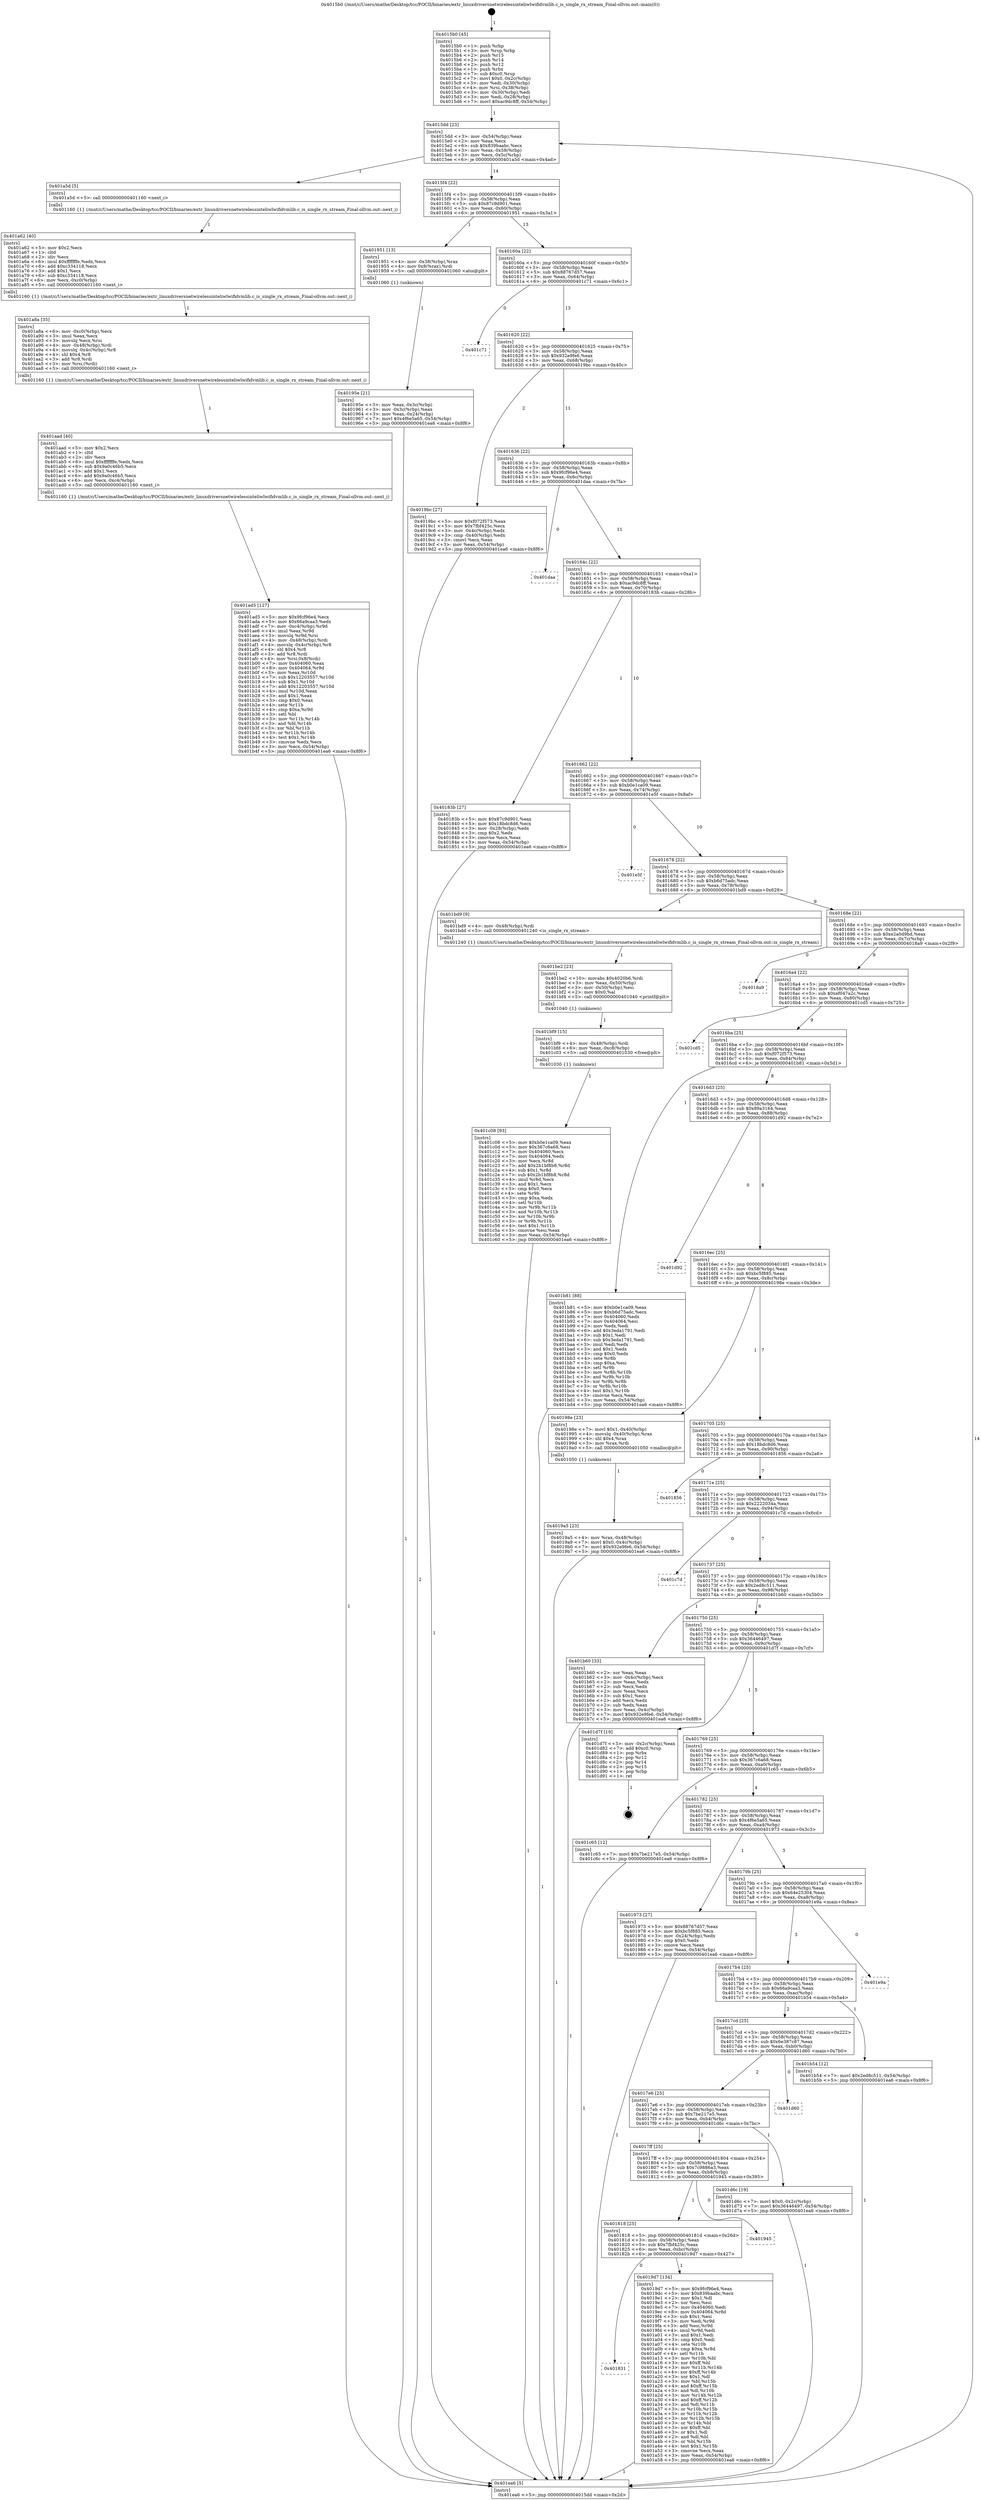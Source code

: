 digraph "0x4015b0" {
  label = "0x4015b0 (/mnt/c/Users/mathe/Desktop/tcc/POCII/binaries/extr_linuxdriversnetwirelessinteliwlwifidvmlib.c_is_single_rx_stream_Final-ollvm.out::main(0))"
  labelloc = "t"
  node[shape=record]

  Entry [label="",width=0.3,height=0.3,shape=circle,fillcolor=black,style=filled]
  "0x4015dd" [label="{
     0x4015dd [23]\l
     | [instrs]\l
     &nbsp;&nbsp;0x4015dd \<+3\>: mov -0x54(%rbp),%eax\l
     &nbsp;&nbsp;0x4015e0 \<+2\>: mov %eax,%ecx\l
     &nbsp;&nbsp;0x4015e2 \<+6\>: sub $0x839baabc,%ecx\l
     &nbsp;&nbsp;0x4015e8 \<+3\>: mov %eax,-0x58(%rbp)\l
     &nbsp;&nbsp;0x4015eb \<+3\>: mov %ecx,-0x5c(%rbp)\l
     &nbsp;&nbsp;0x4015ee \<+6\>: je 0000000000401a5d \<main+0x4ad\>\l
  }"]
  "0x401a5d" [label="{
     0x401a5d [5]\l
     | [instrs]\l
     &nbsp;&nbsp;0x401a5d \<+5\>: call 0000000000401160 \<next_i\>\l
     | [calls]\l
     &nbsp;&nbsp;0x401160 \{1\} (/mnt/c/Users/mathe/Desktop/tcc/POCII/binaries/extr_linuxdriversnetwirelessinteliwlwifidvmlib.c_is_single_rx_stream_Final-ollvm.out::next_i)\l
  }"]
  "0x4015f4" [label="{
     0x4015f4 [22]\l
     | [instrs]\l
     &nbsp;&nbsp;0x4015f4 \<+5\>: jmp 00000000004015f9 \<main+0x49\>\l
     &nbsp;&nbsp;0x4015f9 \<+3\>: mov -0x58(%rbp),%eax\l
     &nbsp;&nbsp;0x4015fc \<+5\>: sub $0x87c9d901,%eax\l
     &nbsp;&nbsp;0x401601 \<+3\>: mov %eax,-0x60(%rbp)\l
     &nbsp;&nbsp;0x401604 \<+6\>: je 0000000000401951 \<main+0x3a1\>\l
  }"]
  Exit [label="",width=0.3,height=0.3,shape=circle,fillcolor=black,style=filled,peripheries=2]
  "0x401951" [label="{
     0x401951 [13]\l
     | [instrs]\l
     &nbsp;&nbsp;0x401951 \<+4\>: mov -0x38(%rbp),%rax\l
     &nbsp;&nbsp;0x401955 \<+4\>: mov 0x8(%rax),%rdi\l
     &nbsp;&nbsp;0x401959 \<+5\>: call 0000000000401060 \<atoi@plt\>\l
     | [calls]\l
     &nbsp;&nbsp;0x401060 \{1\} (unknown)\l
  }"]
  "0x40160a" [label="{
     0x40160a [22]\l
     | [instrs]\l
     &nbsp;&nbsp;0x40160a \<+5\>: jmp 000000000040160f \<main+0x5f\>\l
     &nbsp;&nbsp;0x40160f \<+3\>: mov -0x58(%rbp),%eax\l
     &nbsp;&nbsp;0x401612 \<+5\>: sub $0x88767d57,%eax\l
     &nbsp;&nbsp;0x401617 \<+3\>: mov %eax,-0x64(%rbp)\l
     &nbsp;&nbsp;0x40161a \<+6\>: je 0000000000401c71 \<main+0x6c1\>\l
  }"]
  "0x401c08" [label="{
     0x401c08 [93]\l
     | [instrs]\l
     &nbsp;&nbsp;0x401c08 \<+5\>: mov $0xb0e1ca09,%eax\l
     &nbsp;&nbsp;0x401c0d \<+5\>: mov $0x367c6a68,%esi\l
     &nbsp;&nbsp;0x401c12 \<+7\>: mov 0x404060,%ecx\l
     &nbsp;&nbsp;0x401c19 \<+7\>: mov 0x404064,%edx\l
     &nbsp;&nbsp;0x401c20 \<+3\>: mov %ecx,%r8d\l
     &nbsp;&nbsp;0x401c23 \<+7\>: add $0x2b1bf8b8,%r8d\l
     &nbsp;&nbsp;0x401c2a \<+4\>: sub $0x1,%r8d\l
     &nbsp;&nbsp;0x401c2e \<+7\>: sub $0x2b1bf8b8,%r8d\l
     &nbsp;&nbsp;0x401c35 \<+4\>: imul %r8d,%ecx\l
     &nbsp;&nbsp;0x401c39 \<+3\>: and $0x1,%ecx\l
     &nbsp;&nbsp;0x401c3c \<+3\>: cmp $0x0,%ecx\l
     &nbsp;&nbsp;0x401c3f \<+4\>: sete %r9b\l
     &nbsp;&nbsp;0x401c43 \<+3\>: cmp $0xa,%edx\l
     &nbsp;&nbsp;0x401c46 \<+4\>: setl %r10b\l
     &nbsp;&nbsp;0x401c4a \<+3\>: mov %r9b,%r11b\l
     &nbsp;&nbsp;0x401c4d \<+3\>: and %r10b,%r11b\l
     &nbsp;&nbsp;0x401c50 \<+3\>: xor %r10b,%r9b\l
     &nbsp;&nbsp;0x401c53 \<+3\>: or %r9b,%r11b\l
     &nbsp;&nbsp;0x401c56 \<+4\>: test $0x1,%r11b\l
     &nbsp;&nbsp;0x401c5a \<+3\>: cmovne %esi,%eax\l
     &nbsp;&nbsp;0x401c5d \<+3\>: mov %eax,-0x54(%rbp)\l
     &nbsp;&nbsp;0x401c60 \<+5\>: jmp 0000000000401ea6 \<main+0x8f6\>\l
  }"]
  "0x401c71" [label="{
     0x401c71\l
  }", style=dashed]
  "0x401620" [label="{
     0x401620 [22]\l
     | [instrs]\l
     &nbsp;&nbsp;0x401620 \<+5\>: jmp 0000000000401625 \<main+0x75\>\l
     &nbsp;&nbsp;0x401625 \<+3\>: mov -0x58(%rbp),%eax\l
     &nbsp;&nbsp;0x401628 \<+5\>: sub $0x932e9fe6,%eax\l
     &nbsp;&nbsp;0x40162d \<+3\>: mov %eax,-0x68(%rbp)\l
     &nbsp;&nbsp;0x401630 \<+6\>: je 00000000004019bc \<main+0x40c\>\l
  }"]
  "0x401bf9" [label="{
     0x401bf9 [15]\l
     | [instrs]\l
     &nbsp;&nbsp;0x401bf9 \<+4\>: mov -0x48(%rbp),%rdi\l
     &nbsp;&nbsp;0x401bfd \<+6\>: mov %eax,-0xc8(%rbp)\l
     &nbsp;&nbsp;0x401c03 \<+5\>: call 0000000000401030 \<free@plt\>\l
     | [calls]\l
     &nbsp;&nbsp;0x401030 \{1\} (unknown)\l
  }"]
  "0x4019bc" [label="{
     0x4019bc [27]\l
     | [instrs]\l
     &nbsp;&nbsp;0x4019bc \<+5\>: mov $0xf072f573,%eax\l
     &nbsp;&nbsp;0x4019c1 \<+5\>: mov $0x7fbf425c,%ecx\l
     &nbsp;&nbsp;0x4019c6 \<+3\>: mov -0x4c(%rbp),%edx\l
     &nbsp;&nbsp;0x4019c9 \<+3\>: cmp -0x40(%rbp),%edx\l
     &nbsp;&nbsp;0x4019cc \<+3\>: cmovl %ecx,%eax\l
     &nbsp;&nbsp;0x4019cf \<+3\>: mov %eax,-0x54(%rbp)\l
     &nbsp;&nbsp;0x4019d2 \<+5\>: jmp 0000000000401ea6 \<main+0x8f6\>\l
  }"]
  "0x401636" [label="{
     0x401636 [22]\l
     | [instrs]\l
     &nbsp;&nbsp;0x401636 \<+5\>: jmp 000000000040163b \<main+0x8b\>\l
     &nbsp;&nbsp;0x40163b \<+3\>: mov -0x58(%rbp),%eax\l
     &nbsp;&nbsp;0x40163e \<+5\>: sub $0x9fcf96e4,%eax\l
     &nbsp;&nbsp;0x401643 \<+3\>: mov %eax,-0x6c(%rbp)\l
     &nbsp;&nbsp;0x401646 \<+6\>: je 0000000000401daa \<main+0x7fa\>\l
  }"]
  "0x401be2" [label="{
     0x401be2 [23]\l
     | [instrs]\l
     &nbsp;&nbsp;0x401be2 \<+10\>: movabs $0x4020b6,%rdi\l
     &nbsp;&nbsp;0x401bec \<+3\>: mov %eax,-0x50(%rbp)\l
     &nbsp;&nbsp;0x401bef \<+3\>: mov -0x50(%rbp),%esi\l
     &nbsp;&nbsp;0x401bf2 \<+2\>: mov $0x0,%al\l
     &nbsp;&nbsp;0x401bf4 \<+5\>: call 0000000000401040 \<printf@plt\>\l
     | [calls]\l
     &nbsp;&nbsp;0x401040 \{1\} (unknown)\l
  }"]
  "0x401daa" [label="{
     0x401daa\l
  }", style=dashed]
  "0x40164c" [label="{
     0x40164c [22]\l
     | [instrs]\l
     &nbsp;&nbsp;0x40164c \<+5\>: jmp 0000000000401651 \<main+0xa1\>\l
     &nbsp;&nbsp;0x401651 \<+3\>: mov -0x58(%rbp),%eax\l
     &nbsp;&nbsp;0x401654 \<+5\>: sub $0xac9dc8ff,%eax\l
     &nbsp;&nbsp;0x401659 \<+3\>: mov %eax,-0x70(%rbp)\l
     &nbsp;&nbsp;0x40165c \<+6\>: je 000000000040183b \<main+0x28b\>\l
  }"]
  "0x401ad5" [label="{
     0x401ad5 [127]\l
     | [instrs]\l
     &nbsp;&nbsp;0x401ad5 \<+5\>: mov $0x9fcf96e4,%ecx\l
     &nbsp;&nbsp;0x401ada \<+5\>: mov $0x66a9caa3,%edx\l
     &nbsp;&nbsp;0x401adf \<+7\>: mov -0xc4(%rbp),%r9d\l
     &nbsp;&nbsp;0x401ae6 \<+4\>: imul %eax,%r9d\l
     &nbsp;&nbsp;0x401aea \<+3\>: movslq %r9d,%rsi\l
     &nbsp;&nbsp;0x401aed \<+4\>: mov -0x48(%rbp),%rdi\l
     &nbsp;&nbsp;0x401af1 \<+4\>: movslq -0x4c(%rbp),%r8\l
     &nbsp;&nbsp;0x401af5 \<+4\>: shl $0x4,%r8\l
     &nbsp;&nbsp;0x401af9 \<+3\>: add %r8,%rdi\l
     &nbsp;&nbsp;0x401afc \<+4\>: mov %rsi,0x8(%rdi)\l
     &nbsp;&nbsp;0x401b00 \<+7\>: mov 0x404060,%eax\l
     &nbsp;&nbsp;0x401b07 \<+8\>: mov 0x404064,%r9d\l
     &nbsp;&nbsp;0x401b0f \<+3\>: mov %eax,%r10d\l
     &nbsp;&nbsp;0x401b12 \<+7\>: sub $0x12203557,%r10d\l
     &nbsp;&nbsp;0x401b19 \<+4\>: sub $0x1,%r10d\l
     &nbsp;&nbsp;0x401b1d \<+7\>: add $0x12203557,%r10d\l
     &nbsp;&nbsp;0x401b24 \<+4\>: imul %r10d,%eax\l
     &nbsp;&nbsp;0x401b28 \<+3\>: and $0x1,%eax\l
     &nbsp;&nbsp;0x401b2b \<+3\>: cmp $0x0,%eax\l
     &nbsp;&nbsp;0x401b2e \<+4\>: sete %r11b\l
     &nbsp;&nbsp;0x401b32 \<+4\>: cmp $0xa,%r9d\l
     &nbsp;&nbsp;0x401b36 \<+3\>: setl %bl\l
     &nbsp;&nbsp;0x401b39 \<+3\>: mov %r11b,%r14b\l
     &nbsp;&nbsp;0x401b3c \<+3\>: and %bl,%r14b\l
     &nbsp;&nbsp;0x401b3f \<+3\>: xor %bl,%r11b\l
     &nbsp;&nbsp;0x401b42 \<+3\>: or %r11b,%r14b\l
     &nbsp;&nbsp;0x401b45 \<+4\>: test $0x1,%r14b\l
     &nbsp;&nbsp;0x401b49 \<+3\>: cmovne %edx,%ecx\l
     &nbsp;&nbsp;0x401b4c \<+3\>: mov %ecx,-0x54(%rbp)\l
     &nbsp;&nbsp;0x401b4f \<+5\>: jmp 0000000000401ea6 \<main+0x8f6\>\l
  }"]
  "0x40183b" [label="{
     0x40183b [27]\l
     | [instrs]\l
     &nbsp;&nbsp;0x40183b \<+5\>: mov $0x87c9d901,%eax\l
     &nbsp;&nbsp;0x401840 \<+5\>: mov $0x18bdc8d6,%ecx\l
     &nbsp;&nbsp;0x401845 \<+3\>: mov -0x28(%rbp),%edx\l
     &nbsp;&nbsp;0x401848 \<+3\>: cmp $0x2,%edx\l
     &nbsp;&nbsp;0x40184b \<+3\>: cmovne %ecx,%eax\l
     &nbsp;&nbsp;0x40184e \<+3\>: mov %eax,-0x54(%rbp)\l
     &nbsp;&nbsp;0x401851 \<+5\>: jmp 0000000000401ea6 \<main+0x8f6\>\l
  }"]
  "0x401662" [label="{
     0x401662 [22]\l
     | [instrs]\l
     &nbsp;&nbsp;0x401662 \<+5\>: jmp 0000000000401667 \<main+0xb7\>\l
     &nbsp;&nbsp;0x401667 \<+3\>: mov -0x58(%rbp),%eax\l
     &nbsp;&nbsp;0x40166a \<+5\>: sub $0xb0e1ca09,%eax\l
     &nbsp;&nbsp;0x40166f \<+3\>: mov %eax,-0x74(%rbp)\l
     &nbsp;&nbsp;0x401672 \<+6\>: je 0000000000401e5f \<main+0x8af\>\l
  }"]
  "0x401ea6" [label="{
     0x401ea6 [5]\l
     | [instrs]\l
     &nbsp;&nbsp;0x401ea6 \<+5\>: jmp 00000000004015dd \<main+0x2d\>\l
  }"]
  "0x4015b0" [label="{
     0x4015b0 [45]\l
     | [instrs]\l
     &nbsp;&nbsp;0x4015b0 \<+1\>: push %rbp\l
     &nbsp;&nbsp;0x4015b1 \<+3\>: mov %rsp,%rbp\l
     &nbsp;&nbsp;0x4015b4 \<+2\>: push %r15\l
     &nbsp;&nbsp;0x4015b6 \<+2\>: push %r14\l
     &nbsp;&nbsp;0x4015b8 \<+2\>: push %r12\l
     &nbsp;&nbsp;0x4015ba \<+1\>: push %rbx\l
     &nbsp;&nbsp;0x4015bb \<+7\>: sub $0xc0,%rsp\l
     &nbsp;&nbsp;0x4015c2 \<+7\>: movl $0x0,-0x2c(%rbp)\l
     &nbsp;&nbsp;0x4015c9 \<+3\>: mov %edi,-0x30(%rbp)\l
     &nbsp;&nbsp;0x4015cc \<+4\>: mov %rsi,-0x38(%rbp)\l
     &nbsp;&nbsp;0x4015d0 \<+3\>: mov -0x30(%rbp),%edi\l
     &nbsp;&nbsp;0x4015d3 \<+3\>: mov %edi,-0x28(%rbp)\l
     &nbsp;&nbsp;0x4015d6 \<+7\>: movl $0xac9dc8ff,-0x54(%rbp)\l
  }"]
  "0x40195e" [label="{
     0x40195e [21]\l
     | [instrs]\l
     &nbsp;&nbsp;0x40195e \<+3\>: mov %eax,-0x3c(%rbp)\l
     &nbsp;&nbsp;0x401961 \<+3\>: mov -0x3c(%rbp),%eax\l
     &nbsp;&nbsp;0x401964 \<+3\>: mov %eax,-0x24(%rbp)\l
     &nbsp;&nbsp;0x401967 \<+7\>: movl $0x4f6e5a65,-0x54(%rbp)\l
     &nbsp;&nbsp;0x40196e \<+5\>: jmp 0000000000401ea6 \<main+0x8f6\>\l
  }"]
  "0x401aad" [label="{
     0x401aad [40]\l
     | [instrs]\l
     &nbsp;&nbsp;0x401aad \<+5\>: mov $0x2,%ecx\l
     &nbsp;&nbsp;0x401ab2 \<+1\>: cltd\l
     &nbsp;&nbsp;0x401ab3 \<+2\>: idiv %ecx\l
     &nbsp;&nbsp;0x401ab5 \<+6\>: imul $0xfffffffe,%edx,%ecx\l
     &nbsp;&nbsp;0x401abb \<+6\>: sub $0x9a0c46b5,%ecx\l
     &nbsp;&nbsp;0x401ac1 \<+3\>: add $0x1,%ecx\l
     &nbsp;&nbsp;0x401ac4 \<+6\>: add $0x9a0c46b5,%ecx\l
     &nbsp;&nbsp;0x401aca \<+6\>: mov %ecx,-0xc4(%rbp)\l
     &nbsp;&nbsp;0x401ad0 \<+5\>: call 0000000000401160 \<next_i\>\l
     | [calls]\l
     &nbsp;&nbsp;0x401160 \{1\} (/mnt/c/Users/mathe/Desktop/tcc/POCII/binaries/extr_linuxdriversnetwirelessinteliwlwifidvmlib.c_is_single_rx_stream_Final-ollvm.out::next_i)\l
  }"]
  "0x401e5f" [label="{
     0x401e5f\l
  }", style=dashed]
  "0x401678" [label="{
     0x401678 [22]\l
     | [instrs]\l
     &nbsp;&nbsp;0x401678 \<+5\>: jmp 000000000040167d \<main+0xcd\>\l
     &nbsp;&nbsp;0x40167d \<+3\>: mov -0x58(%rbp),%eax\l
     &nbsp;&nbsp;0x401680 \<+5\>: sub $0xb6d75adc,%eax\l
     &nbsp;&nbsp;0x401685 \<+3\>: mov %eax,-0x78(%rbp)\l
     &nbsp;&nbsp;0x401688 \<+6\>: je 0000000000401bd9 \<main+0x629\>\l
  }"]
  "0x401a8a" [label="{
     0x401a8a [35]\l
     | [instrs]\l
     &nbsp;&nbsp;0x401a8a \<+6\>: mov -0xc0(%rbp),%ecx\l
     &nbsp;&nbsp;0x401a90 \<+3\>: imul %eax,%ecx\l
     &nbsp;&nbsp;0x401a93 \<+3\>: movslq %ecx,%rsi\l
     &nbsp;&nbsp;0x401a96 \<+4\>: mov -0x48(%rbp),%rdi\l
     &nbsp;&nbsp;0x401a9a \<+4\>: movslq -0x4c(%rbp),%r8\l
     &nbsp;&nbsp;0x401a9e \<+4\>: shl $0x4,%r8\l
     &nbsp;&nbsp;0x401aa2 \<+3\>: add %r8,%rdi\l
     &nbsp;&nbsp;0x401aa5 \<+3\>: mov %rsi,(%rdi)\l
     &nbsp;&nbsp;0x401aa8 \<+5\>: call 0000000000401160 \<next_i\>\l
     | [calls]\l
     &nbsp;&nbsp;0x401160 \{1\} (/mnt/c/Users/mathe/Desktop/tcc/POCII/binaries/extr_linuxdriversnetwirelessinteliwlwifidvmlib.c_is_single_rx_stream_Final-ollvm.out::next_i)\l
  }"]
  "0x401bd9" [label="{
     0x401bd9 [9]\l
     | [instrs]\l
     &nbsp;&nbsp;0x401bd9 \<+4\>: mov -0x48(%rbp),%rdi\l
     &nbsp;&nbsp;0x401bdd \<+5\>: call 0000000000401240 \<is_single_rx_stream\>\l
     | [calls]\l
     &nbsp;&nbsp;0x401240 \{1\} (/mnt/c/Users/mathe/Desktop/tcc/POCII/binaries/extr_linuxdriversnetwirelessinteliwlwifidvmlib.c_is_single_rx_stream_Final-ollvm.out::is_single_rx_stream)\l
  }"]
  "0x40168e" [label="{
     0x40168e [22]\l
     | [instrs]\l
     &nbsp;&nbsp;0x40168e \<+5\>: jmp 0000000000401693 \<main+0xe3\>\l
     &nbsp;&nbsp;0x401693 \<+3\>: mov -0x58(%rbp),%eax\l
     &nbsp;&nbsp;0x401696 \<+5\>: sub $0xe2a0d9bd,%eax\l
     &nbsp;&nbsp;0x40169b \<+3\>: mov %eax,-0x7c(%rbp)\l
     &nbsp;&nbsp;0x40169e \<+6\>: je 00000000004018a9 \<main+0x2f9\>\l
  }"]
  "0x401a62" [label="{
     0x401a62 [40]\l
     | [instrs]\l
     &nbsp;&nbsp;0x401a62 \<+5\>: mov $0x2,%ecx\l
     &nbsp;&nbsp;0x401a67 \<+1\>: cltd\l
     &nbsp;&nbsp;0x401a68 \<+2\>: idiv %ecx\l
     &nbsp;&nbsp;0x401a6a \<+6\>: imul $0xfffffffe,%edx,%ecx\l
     &nbsp;&nbsp;0x401a70 \<+6\>: add $0xc334118,%ecx\l
     &nbsp;&nbsp;0x401a76 \<+3\>: add $0x1,%ecx\l
     &nbsp;&nbsp;0x401a79 \<+6\>: sub $0xc334118,%ecx\l
     &nbsp;&nbsp;0x401a7f \<+6\>: mov %ecx,-0xc0(%rbp)\l
     &nbsp;&nbsp;0x401a85 \<+5\>: call 0000000000401160 \<next_i\>\l
     | [calls]\l
     &nbsp;&nbsp;0x401160 \{1\} (/mnt/c/Users/mathe/Desktop/tcc/POCII/binaries/extr_linuxdriversnetwirelessinteliwlwifidvmlib.c_is_single_rx_stream_Final-ollvm.out::next_i)\l
  }"]
  "0x4018a9" [label="{
     0x4018a9\l
  }", style=dashed]
  "0x4016a4" [label="{
     0x4016a4 [22]\l
     | [instrs]\l
     &nbsp;&nbsp;0x4016a4 \<+5\>: jmp 00000000004016a9 \<main+0xf9\>\l
     &nbsp;&nbsp;0x4016a9 \<+3\>: mov -0x58(%rbp),%eax\l
     &nbsp;&nbsp;0x4016ac \<+5\>: sub $0xef047a2c,%eax\l
     &nbsp;&nbsp;0x4016b1 \<+3\>: mov %eax,-0x80(%rbp)\l
     &nbsp;&nbsp;0x4016b4 \<+6\>: je 0000000000401cd5 \<main+0x725\>\l
  }"]
  "0x401831" [label="{
     0x401831\l
  }", style=dashed]
  "0x401cd5" [label="{
     0x401cd5\l
  }", style=dashed]
  "0x4016ba" [label="{
     0x4016ba [25]\l
     | [instrs]\l
     &nbsp;&nbsp;0x4016ba \<+5\>: jmp 00000000004016bf \<main+0x10f\>\l
     &nbsp;&nbsp;0x4016bf \<+3\>: mov -0x58(%rbp),%eax\l
     &nbsp;&nbsp;0x4016c2 \<+5\>: sub $0xf072f573,%eax\l
     &nbsp;&nbsp;0x4016c7 \<+6\>: mov %eax,-0x84(%rbp)\l
     &nbsp;&nbsp;0x4016cd \<+6\>: je 0000000000401b81 \<main+0x5d1\>\l
  }"]
  "0x4019d7" [label="{
     0x4019d7 [134]\l
     | [instrs]\l
     &nbsp;&nbsp;0x4019d7 \<+5\>: mov $0x9fcf96e4,%eax\l
     &nbsp;&nbsp;0x4019dc \<+5\>: mov $0x839baabc,%ecx\l
     &nbsp;&nbsp;0x4019e1 \<+2\>: mov $0x1,%dl\l
     &nbsp;&nbsp;0x4019e3 \<+2\>: xor %esi,%esi\l
     &nbsp;&nbsp;0x4019e5 \<+7\>: mov 0x404060,%edi\l
     &nbsp;&nbsp;0x4019ec \<+8\>: mov 0x404064,%r8d\l
     &nbsp;&nbsp;0x4019f4 \<+3\>: sub $0x1,%esi\l
     &nbsp;&nbsp;0x4019f7 \<+3\>: mov %edi,%r9d\l
     &nbsp;&nbsp;0x4019fa \<+3\>: add %esi,%r9d\l
     &nbsp;&nbsp;0x4019fd \<+4\>: imul %r9d,%edi\l
     &nbsp;&nbsp;0x401a01 \<+3\>: and $0x1,%edi\l
     &nbsp;&nbsp;0x401a04 \<+3\>: cmp $0x0,%edi\l
     &nbsp;&nbsp;0x401a07 \<+4\>: sete %r10b\l
     &nbsp;&nbsp;0x401a0b \<+4\>: cmp $0xa,%r8d\l
     &nbsp;&nbsp;0x401a0f \<+4\>: setl %r11b\l
     &nbsp;&nbsp;0x401a13 \<+3\>: mov %r10b,%bl\l
     &nbsp;&nbsp;0x401a16 \<+3\>: xor $0xff,%bl\l
     &nbsp;&nbsp;0x401a19 \<+3\>: mov %r11b,%r14b\l
     &nbsp;&nbsp;0x401a1c \<+4\>: xor $0xff,%r14b\l
     &nbsp;&nbsp;0x401a20 \<+3\>: xor $0x1,%dl\l
     &nbsp;&nbsp;0x401a23 \<+3\>: mov %bl,%r15b\l
     &nbsp;&nbsp;0x401a26 \<+4\>: and $0xff,%r15b\l
     &nbsp;&nbsp;0x401a2a \<+3\>: and %dl,%r10b\l
     &nbsp;&nbsp;0x401a2d \<+3\>: mov %r14b,%r12b\l
     &nbsp;&nbsp;0x401a30 \<+4\>: and $0xff,%r12b\l
     &nbsp;&nbsp;0x401a34 \<+3\>: and %dl,%r11b\l
     &nbsp;&nbsp;0x401a37 \<+3\>: or %r10b,%r15b\l
     &nbsp;&nbsp;0x401a3a \<+3\>: or %r11b,%r12b\l
     &nbsp;&nbsp;0x401a3d \<+3\>: xor %r12b,%r15b\l
     &nbsp;&nbsp;0x401a40 \<+3\>: or %r14b,%bl\l
     &nbsp;&nbsp;0x401a43 \<+3\>: xor $0xff,%bl\l
     &nbsp;&nbsp;0x401a46 \<+3\>: or $0x1,%dl\l
     &nbsp;&nbsp;0x401a49 \<+2\>: and %dl,%bl\l
     &nbsp;&nbsp;0x401a4b \<+3\>: or %bl,%r15b\l
     &nbsp;&nbsp;0x401a4e \<+4\>: test $0x1,%r15b\l
     &nbsp;&nbsp;0x401a52 \<+3\>: cmovne %ecx,%eax\l
     &nbsp;&nbsp;0x401a55 \<+3\>: mov %eax,-0x54(%rbp)\l
     &nbsp;&nbsp;0x401a58 \<+5\>: jmp 0000000000401ea6 \<main+0x8f6\>\l
  }"]
  "0x401b81" [label="{
     0x401b81 [88]\l
     | [instrs]\l
     &nbsp;&nbsp;0x401b81 \<+5\>: mov $0xb0e1ca09,%eax\l
     &nbsp;&nbsp;0x401b86 \<+5\>: mov $0xb6d75adc,%ecx\l
     &nbsp;&nbsp;0x401b8b \<+7\>: mov 0x404060,%edx\l
     &nbsp;&nbsp;0x401b92 \<+7\>: mov 0x404064,%esi\l
     &nbsp;&nbsp;0x401b99 \<+2\>: mov %edx,%edi\l
     &nbsp;&nbsp;0x401b9b \<+6\>: add $0x3eda1791,%edi\l
     &nbsp;&nbsp;0x401ba1 \<+3\>: sub $0x1,%edi\l
     &nbsp;&nbsp;0x401ba4 \<+6\>: sub $0x3eda1791,%edi\l
     &nbsp;&nbsp;0x401baa \<+3\>: imul %edi,%edx\l
     &nbsp;&nbsp;0x401bad \<+3\>: and $0x1,%edx\l
     &nbsp;&nbsp;0x401bb0 \<+3\>: cmp $0x0,%edx\l
     &nbsp;&nbsp;0x401bb3 \<+4\>: sete %r8b\l
     &nbsp;&nbsp;0x401bb7 \<+3\>: cmp $0xa,%esi\l
     &nbsp;&nbsp;0x401bba \<+4\>: setl %r9b\l
     &nbsp;&nbsp;0x401bbe \<+3\>: mov %r8b,%r10b\l
     &nbsp;&nbsp;0x401bc1 \<+3\>: and %r9b,%r10b\l
     &nbsp;&nbsp;0x401bc4 \<+3\>: xor %r9b,%r8b\l
     &nbsp;&nbsp;0x401bc7 \<+3\>: or %r8b,%r10b\l
     &nbsp;&nbsp;0x401bca \<+4\>: test $0x1,%r10b\l
     &nbsp;&nbsp;0x401bce \<+3\>: cmovne %ecx,%eax\l
     &nbsp;&nbsp;0x401bd1 \<+3\>: mov %eax,-0x54(%rbp)\l
     &nbsp;&nbsp;0x401bd4 \<+5\>: jmp 0000000000401ea6 \<main+0x8f6\>\l
  }"]
  "0x4016d3" [label="{
     0x4016d3 [25]\l
     | [instrs]\l
     &nbsp;&nbsp;0x4016d3 \<+5\>: jmp 00000000004016d8 \<main+0x128\>\l
     &nbsp;&nbsp;0x4016d8 \<+3\>: mov -0x58(%rbp),%eax\l
     &nbsp;&nbsp;0x4016db \<+5\>: sub $0x89a3164,%eax\l
     &nbsp;&nbsp;0x4016e0 \<+6\>: mov %eax,-0x88(%rbp)\l
     &nbsp;&nbsp;0x4016e6 \<+6\>: je 0000000000401d92 \<main+0x7e2\>\l
  }"]
  "0x401818" [label="{
     0x401818 [25]\l
     | [instrs]\l
     &nbsp;&nbsp;0x401818 \<+5\>: jmp 000000000040181d \<main+0x26d\>\l
     &nbsp;&nbsp;0x40181d \<+3\>: mov -0x58(%rbp),%eax\l
     &nbsp;&nbsp;0x401820 \<+5\>: sub $0x7fbf425c,%eax\l
     &nbsp;&nbsp;0x401825 \<+6\>: mov %eax,-0xbc(%rbp)\l
     &nbsp;&nbsp;0x40182b \<+6\>: je 00000000004019d7 \<main+0x427\>\l
  }"]
  "0x401d92" [label="{
     0x401d92\l
  }", style=dashed]
  "0x4016ec" [label="{
     0x4016ec [25]\l
     | [instrs]\l
     &nbsp;&nbsp;0x4016ec \<+5\>: jmp 00000000004016f1 \<main+0x141\>\l
     &nbsp;&nbsp;0x4016f1 \<+3\>: mov -0x58(%rbp),%eax\l
     &nbsp;&nbsp;0x4016f4 \<+5\>: sub $0xbc5f885,%eax\l
     &nbsp;&nbsp;0x4016f9 \<+6\>: mov %eax,-0x8c(%rbp)\l
     &nbsp;&nbsp;0x4016ff \<+6\>: je 000000000040198e \<main+0x3de\>\l
  }"]
  "0x401945" [label="{
     0x401945\l
  }", style=dashed]
  "0x40198e" [label="{
     0x40198e [23]\l
     | [instrs]\l
     &nbsp;&nbsp;0x40198e \<+7\>: movl $0x1,-0x40(%rbp)\l
     &nbsp;&nbsp;0x401995 \<+4\>: movslq -0x40(%rbp),%rax\l
     &nbsp;&nbsp;0x401999 \<+4\>: shl $0x4,%rax\l
     &nbsp;&nbsp;0x40199d \<+3\>: mov %rax,%rdi\l
     &nbsp;&nbsp;0x4019a0 \<+5\>: call 0000000000401050 \<malloc@plt\>\l
     | [calls]\l
     &nbsp;&nbsp;0x401050 \{1\} (unknown)\l
  }"]
  "0x401705" [label="{
     0x401705 [25]\l
     | [instrs]\l
     &nbsp;&nbsp;0x401705 \<+5\>: jmp 000000000040170a \<main+0x15a\>\l
     &nbsp;&nbsp;0x40170a \<+3\>: mov -0x58(%rbp),%eax\l
     &nbsp;&nbsp;0x40170d \<+5\>: sub $0x18bdc8d6,%eax\l
     &nbsp;&nbsp;0x401712 \<+6\>: mov %eax,-0x90(%rbp)\l
     &nbsp;&nbsp;0x401718 \<+6\>: je 0000000000401856 \<main+0x2a6\>\l
  }"]
  "0x4017ff" [label="{
     0x4017ff [25]\l
     | [instrs]\l
     &nbsp;&nbsp;0x4017ff \<+5\>: jmp 0000000000401804 \<main+0x254\>\l
     &nbsp;&nbsp;0x401804 \<+3\>: mov -0x58(%rbp),%eax\l
     &nbsp;&nbsp;0x401807 \<+5\>: sub $0x7c9886a3,%eax\l
     &nbsp;&nbsp;0x40180c \<+6\>: mov %eax,-0xb8(%rbp)\l
     &nbsp;&nbsp;0x401812 \<+6\>: je 0000000000401945 \<main+0x395\>\l
  }"]
  "0x401856" [label="{
     0x401856\l
  }", style=dashed]
  "0x40171e" [label="{
     0x40171e [25]\l
     | [instrs]\l
     &nbsp;&nbsp;0x40171e \<+5\>: jmp 0000000000401723 \<main+0x173\>\l
     &nbsp;&nbsp;0x401723 \<+3\>: mov -0x58(%rbp),%eax\l
     &nbsp;&nbsp;0x401726 \<+5\>: sub $0x2222034a,%eax\l
     &nbsp;&nbsp;0x40172b \<+6\>: mov %eax,-0x94(%rbp)\l
     &nbsp;&nbsp;0x401731 \<+6\>: je 0000000000401c7d \<main+0x6cd\>\l
  }"]
  "0x401d6c" [label="{
     0x401d6c [19]\l
     | [instrs]\l
     &nbsp;&nbsp;0x401d6c \<+7\>: movl $0x0,-0x2c(%rbp)\l
     &nbsp;&nbsp;0x401d73 \<+7\>: movl $0x36446497,-0x54(%rbp)\l
     &nbsp;&nbsp;0x401d7a \<+5\>: jmp 0000000000401ea6 \<main+0x8f6\>\l
  }"]
  "0x401c7d" [label="{
     0x401c7d\l
  }", style=dashed]
  "0x401737" [label="{
     0x401737 [25]\l
     | [instrs]\l
     &nbsp;&nbsp;0x401737 \<+5\>: jmp 000000000040173c \<main+0x18c\>\l
     &nbsp;&nbsp;0x40173c \<+3\>: mov -0x58(%rbp),%eax\l
     &nbsp;&nbsp;0x40173f \<+5\>: sub $0x2ed8c511,%eax\l
     &nbsp;&nbsp;0x401744 \<+6\>: mov %eax,-0x98(%rbp)\l
     &nbsp;&nbsp;0x40174a \<+6\>: je 0000000000401b60 \<main+0x5b0\>\l
  }"]
  "0x4017e6" [label="{
     0x4017e6 [25]\l
     | [instrs]\l
     &nbsp;&nbsp;0x4017e6 \<+5\>: jmp 00000000004017eb \<main+0x23b\>\l
     &nbsp;&nbsp;0x4017eb \<+3\>: mov -0x58(%rbp),%eax\l
     &nbsp;&nbsp;0x4017ee \<+5\>: sub $0x7be217e5,%eax\l
     &nbsp;&nbsp;0x4017f3 \<+6\>: mov %eax,-0xb4(%rbp)\l
     &nbsp;&nbsp;0x4017f9 \<+6\>: je 0000000000401d6c \<main+0x7bc\>\l
  }"]
  "0x401b60" [label="{
     0x401b60 [33]\l
     | [instrs]\l
     &nbsp;&nbsp;0x401b60 \<+2\>: xor %eax,%eax\l
     &nbsp;&nbsp;0x401b62 \<+3\>: mov -0x4c(%rbp),%ecx\l
     &nbsp;&nbsp;0x401b65 \<+2\>: mov %eax,%edx\l
     &nbsp;&nbsp;0x401b67 \<+2\>: sub %ecx,%edx\l
     &nbsp;&nbsp;0x401b69 \<+2\>: mov %eax,%ecx\l
     &nbsp;&nbsp;0x401b6b \<+3\>: sub $0x1,%ecx\l
     &nbsp;&nbsp;0x401b6e \<+2\>: add %ecx,%edx\l
     &nbsp;&nbsp;0x401b70 \<+2\>: sub %edx,%eax\l
     &nbsp;&nbsp;0x401b72 \<+3\>: mov %eax,-0x4c(%rbp)\l
     &nbsp;&nbsp;0x401b75 \<+7\>: movl $0x932e9fe6,-0x54(%rbp)\l
     &nbsp;&nbsp;0x401b7c \<+5\>: jmp 0000000000401ea6 \<main+0x8f6\>\l
  }"]
  "0x401750" [label="{
     0x401750 [25]\l
     | [instrs]\l
     &nbsp;&nbsp;0x401750 \<+5\>: jmp 0000000000401755 \<main+0x1a5\>\l
     &nbsp;&nbsp;0x401755 \<+3\>: mov -0x58(%rbp),%eax\l
     &nbsp;&nbsp;0x401758 \<+5\>: sub $0x36446497,%eax\l
     &nbsp;&nbsp;0x40175d \<+6\>: mov %eax,-0x9c(%rbp)\l
     &nbsp;&nbsp;0x401763 \<+6\>: je 0000000000401d7f \<main+0x7cf\>\l
  }"]
  "0x401d60" [label="{
     0x401d60\l
  }", style=dashed]
  "0x401d7f" [label="{
     0x401d7f [19]\l
     | [instrs]\l
     &nbsp;&nbsp;0x401d7f \<+3\>: mov -0x2c(%rbp),%eax\l
     &nbsp;&nbsp;0x401d82 \<+7\>: add $0xc0,%rsp\l
     &nbsp;&nbsp;0x401d89 \<+1\>: pop %rbx\l
     &nbsp;&nbsp;0x401d8a \<+2\>: pop %r12\l
     &nbsp;&nbsp;0x401d8c \<+2\>: pop %r14\l
     &nbsp;&nbsp;0x401d8e \<+2\>: pop %r15\l
     &nbsp;&nbsp;0x401d90 \<+1\>: pop %rbp\l
     &nbsp;&nbsp;0x401d91 \<+1\>: ret\l
  }"]
  "0x401769" [label="{
     0x401769 [25]\l
     | [instrs]\l
     &nbsp;&nbsp;0x401769 \<+5\>: jmp 000000000040176e \<main+0x1be\>\l
     &nbsp;&nbsp;0x40176e \<+3\>: mov -0x58(%rbp),%eax\l
     &nbsp;&nbsp;0x401771 \<+5\>: sub $0x367c6a68,%eax\l
     &nbsp;&nbsp;0x401776 \<+6\>: mov %eax,-0xa0(%rbp)\l
     &nbsp;&nbsp;0x40177c \<+6\>: je 0000000000401c65 \<main+0x6b5\>\l
  }"]
  "0x4017cd" [label="{
     0x4017cd [25]\l
     | [instrs]\l
     &nbsp;&nbsp;0x4017cd \<+5\>: jmp 00000000004017d2 \<main+0x222\>\l
     &nbsp;&nbsp;0x4017d2 \<+3\>: mov -0x58(%rbp),%eax\l
     &nbsp;&nbsp;0x4017d5 \<+5\>: sub $0x6e387c87,%eax\l
     &nbsp;&nbsp;0x4017da \<+6\>: mov %eax,-0xb0(%rbp)\l
     &nbsp;&nbsp;0x4017e0 \<+6\>: je 0000000000401d60 \<main+0x7b0\>\l
  }"]
  "0x401c65" [label="{
     0x401c65 [12]\l
     | [instrs]\l
     &nbsp;&nbsp;0x401c65 \<+7\>: movl $0x7be217e5,-0x54(%rbp)\l
     &nbsp;&nbsp;0x401c6c \<+5\>: jmp 0000000000401ea6 \<main+0x8f6\>\l
  }"]
  "0x401782" [label="{
     0x401782 [25]\l
     | [instrs]\l
     &nbsp;&nbsp;0x401782 \<+5\>: jmp 0000000000401787 \<main+0x1d7\>\l
     &nbsp;&nbsp;0x401787 \<+3\>: mov -0x58(%rbp),%eax\l
     &nbsp;&nbsp;0x40178a \<+5\>: sub $0x4f6e5a65,%eax\l
     &nbsp;&nbsp;0x40178f \<+6\>: mov %eax,-0xa4(%rbp)\l
     &nbsp;&nbsp;0x401795 \<+6\>: je 0000000000401973 \<main+0x3c3\>\l
  }"]
  "0x401b54" [label="{
     0x401b54 [12]\l
     | [instrs]\l
     &nbsp;&nbsp;0x401b54 \<+7\>: movl $0x2ed8c511,-0x54(%rbp)\l
     &nbsp;&nbsp;0x401b5b \<+5\>: jmp 0000000000401ea6 \<main+0x8f6\>\l
  }"]
  "0x401973" [label="{
     0x401973 [27]\l
     | [instrs]\l
     &nbsp;&nbsp;0x401973 \<+5\>: mov $0x88767d57,%eax\l
     &nbsp;&nbsp;0x401978 \<+5\>: mov $0xbc5f885,%ecx\l
     &nbsp;&nbsp;0x40197d \<+3\>: mov -0x24(%rbp),%edx\l
     &nbsp;&nbsp;0x401980 \<+3\>: cmp $0x0,%edx\l
     &nbsp;&nbsp;0x401983 \<+3\>: cmove %ecx,%eax\l
     &nbsp;&nbsp;0x401986 \<+3\>: mov %eax,-0x54(%rbp)\l
     &nbsp;&nbsp;0x401989 \<+5\>: jmp 0000000000401ea6 \<main+0x8f6\>\l
  }"]
  "0x40179b" [label="{
     0x40179b [25]\l
     | [instrs]\l
     &nbsp;&nbsp;0x40179b \<+5\>: jmp 00000000004017a0 \<main+0x1f0\>\l
     &nbsp;&nbsp;0x4017a0 \<+3\>: mov -0x58(%rbp),%eax\l
     &nbsp;&nbsp;0x4017a3 \<+5\>: sub $0x64e25304,%eax\l
     &nbsp;&nbsp;0x4017a8 \<+6\>: mov %eax,-0xa8(%rbp)\l
     &nbsp;&nbsp;0x4017ae \<+6\>: je 0000000000401e9a \<main+0x8ea\>\l
  }"]
  "0x4019a5" [label="{
     0x4019a5 [23]\l
     | [instrs]\l
     &nbsp;&nbsp;0x4019a5 \<+4\>: mov %rax,-0x48(%rbp)\l
     &nbsp;&nbsp;0x4019a9 \<+7\>: movl $0x0,-0x4c(%rbp)\l
     &nbsp;&nbsp;0x4019b0 \<+7\>: movl $0x932e9fe6,-0x54(%rbp)\l
     &nbsp;&nbsp;0x4019b7 \<+5\>: jmp 0000000000401ea6 \<main+0x8f6\>\l
  }"]
  "0x4017b4" [label="{
     0x4017b4 [25]\l
     | [instrs]\l
     &nbsp;&nbsp;0x4017b4 \<+5\>: jmp 00000000004017b9 \<main+0x209\>\l
     &nbsp;&nbsp;0x4017b9 \<+3\>: mov -0x58(%rbp),%eax\l
     &nbsp;&nbsp;0x4017bc \<+5\>: sub $0x66a9caa3,%eax\l
     &nbsp;&nbsp;0x4017c1 \<+6\>: mov %eax,-0xac(%rbp)\l
     &nbsp;&nbsp;0x4017c7 \<+6\>: je 0000000000401b54 \<main+0x5a4\>\l
  }"]
  "0x401e9a" [label="{
     0x401e9a\l
  }", style=dashed]
  Entry -> "0x4015b0" [label=" 1"]
  "0x4015dd" -> "0x401a5d" [label=" 1"]
  "0x4015dd" -> "0x4015f4" [label=" 14"]
  "0x401d7f" -> Exit [label=" 1"]
  "0x4015f4" -> "0x401951" [label=" 1"]
  "0x4015f4" -> "0x40160a" [label=" 13"]
  "0x401d6c" -> "0x401ea6" [label=" 1"]
  "0x40160a" -> "0x401c71" [label=" 0"]
  "0x40160a" -> "0x401620" [label=" 13"]
  "0x401c65" -> "0x401ea6" [label=" 1"]
  "0x401620" -> "0x4019bc" [label=" 2"]
  "0x401620" -> "0x401636" [label=" 11"]
  "0x401c08" -> "0x401ea6" [label=" 1"]
  "0x401636" -> "0x401daa" [label=" 0"]
  "0x401636" -> "0x40164c" [label=" 11"]
  "0x401bf9" -> "0x401c08" [label=" 1"]
  "0x40164c" -> "0x40183b" [label=" 1"]
  "0x40164c" -> "0x401662" [label=" 10"]
  "0x40183b" -> "0x401ea6" [label=" 1"]
  "0x4015b0" -> "0x4015dd" [label=" 1"]
  "0x401ea6" -> "0x4015dd" [label=" 14"]
  "0x401951" -> "0x40195e" [label=" 1"]
  "0x40195e" -> "0x401ea6" [label=" 1"]
  "0x401be2" -> "0x401bf9" [label=" 1"]
  "0x401662" -> "0x401e5f" [label=" 0"]
  "0x401662" -> "0x401678" [label=" 10"]
  "0x401bd9" -> "0x401be2" [label=" 1"]
  "0x401678" -> "0x401bd9" [label=" 1"]
  "0x401678" -> "0x40168e" [label=" 9"]
  "0x401b81" -> "0x401ea6" [label=" 1"]
  "0x40168e" -> "0x4018a9" [label=" 0"]
  "0x40168e" -> "0x4016a4" [label=" 9"]
  "0x401b60" -> "0x401ea6" [label=" 1"]
  "0x4016a4" -> "0x401cd5" [label=" 0"]
  "0x4016a4" -> "0x4016ba" [label=" 9"]
  "0x401b54" -> "0x401ea6" [label=" 1"]
  "0x4016ba" -> "0x401b81" [label=" 1"]
  "0x4016ba" -> "0x4016d3" [label=" 8"]
  "0x401ad5" -> "0x401ea6" [label=" 1"]
  "0x4016d3" -> "0x401d92" [label=" 0"]
  "0x4016d3" -> "0x4016ec" [label=" 8"]
  "0x401a8a" -> "0x401aad" [label=" 1"]
  "0x4016ec" -> "0x40198e" [label=" 1"]
  "0x4016ec" -> "0x401705" [label=" 7"]
  "0x401a62" -> "0x401a8a" [label=" 1"]
  "0x401705" -> "0x401856" [label=" 0"]
  "0x401705" -> "0x40171e" [label=" 7"]
  "0x4019d7" -> "0x401ea6" [label=" 1"]
  "0x40171e" -> "0x401c7d" [label=" 0"]
  "0x40171e" -> "0x401737" [label=" 7"]
  "0x401818" -> "0x401831" [label=" 0"]
  "0x401737" -> "0x401b60" [label=" 1"]
  "0x401737" -> "0x401750" [label=" 6"]
  "0x401aad" -> "0x401ad5" [label=" 1"]
  "0x401750" -> "0x401d7f" [label=" 1"]
  "0x401750" -> "0x401769" [label=" 5"]
  "0x4017ff" -> "0x401818" [label=" 1"]
  "0x401769" -> "0x401c65" [label=" 1"]
  "0x401769" -> "0x401782" [label=" 4"]
  "0x401a5d" -> "0x401a62" [label=" 1"]
  "0x401782" -> "0x401973" [label=" 1"]
  "0x401782" -> "0x40179b" [label=" 3"]
  "0x401973" -> "0x401ea6" [label=" 1"]
  "0x40198e" -> "0x4019a5" [label=" 1"]
  "0x4019a5" -> "0x401ea6" [label=" 1"]
  "0x4019bc" -> "0x401ea6" [label=" 2"]
  "0x4017e6" -> "0x4017ff" [label=" 1"]
  "0x40179b" -> "0x401e9a" [label=" 0"]
  "0x40179b" -> "0x4017b4" [label=" 3"]
  "0x4017e6" -> "0x401d6c" [label=" 1"]
  "0x4017b4" -> "0x401b54" [label=" 1"]
  "0x4017b4" -> "0x4017cd" [label=" 2"]
  "0x4017ff" -> "0x401945" [label=" 0"]
  "0x4017cd" -> "0x401d60" [label=" 0"]
  "0x4017cd" -> "0x4017e6" [label=" 2"]
  "0x401818" -> "0x4019d7" [label=" 1"]
}
